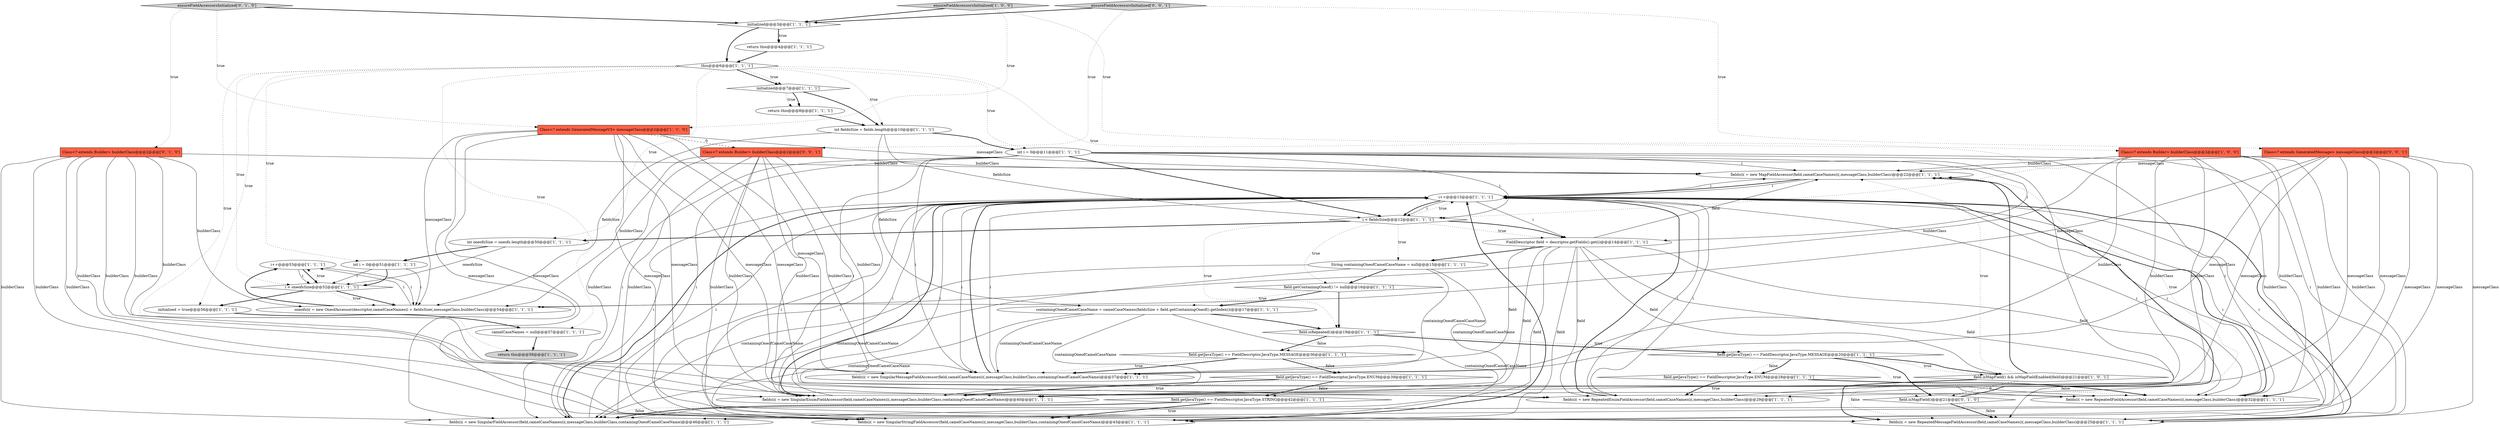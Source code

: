 digraph {
26 [style = filled, label = "i++@@@53@@@['1', '1', '1']", fillcolor = white, shape = ellipse image = "AAA0AAABBB1BBB"];
11 [style = filled, label = "i < oneofsSize@@@52@@@['1', '1', '1']", fillcolor = white, shape = diamond image = "AAA0AAABBB1BBB"];
27 [style = filled, label = "return this@@@8@@@['1', '1', '1']", fillcolor = white, shape = ellipse image = "AAA0AAABBB1BBB"];
35 [style = filled, label = "int oneofsSize = oneofs.length@@@50@@@['1', '1', '1']", fillcolor = white, shape = ellipse image = "AAA0AAABBB1BBB"];
28 [style = filled, label = "camelCaseNames = null@@@57@@@['1', '1', '1']", fillcolor = white, shape = ellipse image = "AAA0AAABBB1BBB"];
41 [style = filled, label = "field.isMapField()@@@21@@@['0', '1', '0']", fillcolor = white, shape = diamond image = "AAA1AAABBB2BBB"];
40 [style = filled, label = "ensureFieldAccessorsInitialized['0', '1', '0']", fillcolor = lightgray, shape = diamond image = "AAA0AAABBB2BBB"];
12 [style = filled, label = "fields(i( = new MapFieldAccessor(field,camelCaseNames(i(,messageClass,builderClass)@@@22@@@['1', '1', '1']", fillcolor = white, shape = ellipse image = "AAA0AAABBB1BBB"];
9 [style = filled, label = "field.getContainingOneof() != null@@@16@@@['1', '1', '1']", fillcolor = white, shape = diamond image = "AAA0AAABBB1BBB"];
16 [style = filled, label = "this@@@6@@@['1', '1', '1']", fillcolor = white, shape = diamond image = "AAA0AAABBB1BBB"];
8 [style = filled, label = "i < fieldsSize@@@12@@@['1', '1', '1']", fillcolor = white, shape = diamond image = "AAA0AAABBB1BBB"];
13 [style = filled, label = "initialized@@@7@@@['1', '1', '1']", fillcolor = white, shape = diamond image = "AAA0AAABBB1BBB"];
19 [style = filled, label = "i++@@@13@@@['1', '1', '1']", fillcolor = white, shape = ellipse image = "AAA0AAABBB1BBB"];
17 [style = filled, label = "Class<? extends Builder> builderClass@@@2@@@['1', '0', '0']", fillcolor = tomato, shape = box image = "AAA0AAABBB1BBB"];
29 [style = filled, label = "fields(i( = new SingularFieldAccessor(field,camelCaseNames(i(,messageClass,builderClass,containingOneofCamelCaseName)@@@46@@@['1', '1', '1']", fillcolor = white, shape = ellipse image = "AAA0AAABBB1BBB"];
21 [style = filled, label = "fields(i( = new SingularEnumFieldAccessor(field,camelCaseNames(i(,messageClass,builderClass,containingOneofCamelCaseName)@@@40@@@['1', '1', '1']", fillcolor = white, shape = ellipse image = "AAA0AAABBB1BBB"];
25 [style = filled, label = "field.getJavaType() == FieldDescriptor.JavaType.STRING@@@42@@@['1', '1', '1']", fillcolor = white, shape = diamond image = "AAA0AAABBB1BBB"];
44 [style = filled, label = "ensureFieldAccessorsInitialized['0', '0', '1']", fillcolor = lightgray, shape = diamond image = "AAA0AAABBB3BBB"];
4 [style = filled, label = "String containingOneofCamelCaseName = null@@@15@@@['1', '1', '1']", fillcolor = white, shape = ellipse image = "AAA0AAABBB1BBB"];
22 [style = filled, label = "initialized@@@3@@@['1', '1', '1']", fillcolor = white, shape = diamond image = "AAA0AAABBB1BBB"];
34 [style = filled, label = "field.isRepeated()@@@19@@@['1', '1', '1']", fillcolor = white, shape = diamond image = "AAA0AAABBB1BBB"];
42 [style = filled, label = "Class<? extends GeneratedMessage> messageClass@@@2@@@['0', '0', '1']", fillcolor = tomato, shape = box image = "AAA0AAABBB3BBB"];
43 [style = filled, label = "Class<? extends Builder> builderClass@@@2@@@['0', '0', '1']", fillcolor = tomato, shape = box image = "AAA0AAABBB3BBB"];
30 [style = filled, label = "Class<? extends GeneratedMessageV3> messageClass@@@2@@@['1', '1', '0']", fillcolor = tomato, shape = box image = "AAA0AAABBB1BBB"];
38 [style = filled, label = "field.getJavaType() == FieldDescriptor.JavaType.ENUM@@@39@@@['1', '1', '1']", fillcolor = white, shape = diamond image = "AAA0AAABBB1BBB"];
18 [style = filled, label = "oneofs(i( = new OneofAccessor(descriptor,camelCaseNames(i + fieldsSize(,messageClass,builderClass)@@@54@@@['1', '1', '1']", fillcolor = white, shape = ellipse image = "AAA0AAABBB1BBB"];
23 [style = filled, label = "field.getJavaType() == FieldDescriptor.JavaType.MESSAGE@@@36@@@['1', '1', '1']", fillcolor = white, shape = diamond image = "AAA0AAABBB1BBB"];
6 [style = filled, label = "int i = 0@@@11@@@['1', '1', '1']", fillcolor = white, shape = ellipse image = "AAA0AAABBB1BBB"];
5 [style = filled, label = "initialized = true@@@56@@@['1', '1', '1']", fillcolor = white, shape = ellipse image = "AAA0AAABBB1BBB"];
32 [style = filled, label = "field.getJavaType() == FieldDescriptor.JavaType.ENUM@@@28@@@['1', '1', '1']", fillcolor = white, shape = diamond image = "AAA0AAABBB1BBB"];
15 [style = filled, label = "field.getJavaType() == FieldDescriptor.JavaType.MESSAGE@@@20@@@['1', '1', '1']", fillcolor = white, shape = diamond image = "AAA0AAABBB1BBB"];
1 [style = filled, label = "fields(i( = new RepeatedMessageFieldAccessor(field,camelCaseNames(i(,messageClass,builderClass)@@@25@@@['1', '1', '1']", fillcolor = white, shape = ellipse image = "AAA0AAABBB1BBB"];
20 [style = filled, label = "FieldDescriptor field = descriptor.getFields().get(i)@@@14@@@['1', '1', '1']", fillcolor = white, shape = ellipse image = "AAA0AAABBB1BBB"];
33 [style = filled, label = "containingOneofCamelCaseName = camelCaseNames(fieldsSize + field.getContainingOneof().getIndex()(@@@17@@@['1', '1', '1']", fillcolor = white, shape = ellipse image = "AAA0AAABBB1BBB"];
37 [style = filled, label = "fields(i( = new SingularStringFieldAccessor(field,camelCaseNames(i(,messageClass,builderClass,containingOneofCamelCaseName)@@@43@@@['1', '1', '1']", fillcolor = white, shape = ellipse image = "AAA0AAABBB1BBB"];
0 [style = filled, label = "int i = 0@@@51@@@['1', '1', '1']", fillcolor = white, shape = ellipse image = "AAA0AAABBB1BBB"];
14 [style = filled, label = "fields(i( = new SingularMessageFieldAccessor(field,camelCaseNames(i(,messageClass,builderClass,containingOneofCamelCaseName)@@@37@@@['1', '1', '1']", fillcolor = white, shape = ellipse image = "AAA0AAABBB1BBB"];
36 [style = filled, label = "return this@@@4@@@['1', '1', '1']", fillcolor = white, shape = ellipse image = "AAA0AAABBB1BBB"];
10 [style = filled, label = "fields(i( = new RepeatedEnumFieldAccessor(field,camelCaseNames(i(,messageClass,builderClass)@@@29@@@['1', '1', '1']", fillcolor = white, shape = ellipse image = "AAA0AAABBB1BBB"];
24 [style = filled, label = "fields(i( = new RepeatedFieldAccessor(field,camelCaseNames(i(,messageClass,builderClass)@@@32@@@['1', '1', '1']", fillcolor = white, shape = ellipse image = "AAA0AAABBB1BBB"];
31 [style = filled, label = "return this@@@58@@@['1', '1', '1']", fillcolor = lightgray, shape = ellipse image = "AAA0AAABBB1BBB"];
7 [style = filled, label = "field.isMapField() && isMapFieldEnabled(field)@@@21@@@['1', '0', '1']", fillcolor = white, shape = diamond image = "AAA0AAABBB1BBB"];
3 [style = filled, label = "int fieldsSize = fields.length@@@10@@@['1', '1', '1']", fillcolor = white, shape = ellipse image = "AAA0AAABBB1BBB"];
39 [style = filled, label = "Class<? extends Builder> builderClass@@@2@@@['0', '1', '0']", fillcolor = tomato, shape = box image = "AAA0AAABBB2BBB"];
2 [style = filled, label = "ensureFieldAccessorsInitialized['1', '0', '0']", fillcolor = lightgray, shape = diamond image = "AAA0AAABBB1BBB"];
24->19 [style = solid, label="i"];
37->19 [style = solid, label="i"];
39->24 [style = solid, label="builderClass"];
29->19 [style = bold, label=""];
20->37 [style = solid, label="field"];
30->43 [style = dashed, label="0"];
3->8 [style = solid, label="fieldsSize"];
42->12 [style = solid, label="messageClass"];
44->43 [style = dotted, label="true"];
39->37 [style = solid, label="builderClass"];
8->35 [style = bold, label=""];
19->8 [style = bold, label=""];
34->23 [style = bold, label=""];
33->34 [style = bold, label=""];
6->10 [style = solid, label="i"];
8->9 [style = dotted, label="true"];
14->19 [style = bold, label=""];
6->8 [style = solid, label="i"];
16->13 [style = bold, label=""];
43->29 [style = solid, label="builderClass"];
6->21 [style = solid, label="i"];
6->8 [style = bold, label=""];
8->19 [style = dotted, label="true"];
16->6 [style = dotted, label="true"];
3->6 [style = bold, label=""];
1->19 [style = solid, label="i"];
25->29 [style = dotted, label="false"];
35->0 [style = bold, label=""];
37->19 [style = bold, label=""];
17->1 [style = solid, label="builderClass"];
19->29 [style = solid, label="i"];
3->33 [style = solid, label="fieldsSize"];
6->14 [style = solid, label="i"];
43->24 [style = solid, label="builderClass"];
16->0 [style = dotted, label="true"];
32->10 [style = dotted, label="true"];
4->9 [style = bold, label=""];
19->20 [style = solid, label="i"];
32->24 [style = dotted, label="false"];
23->38 [style = bold, label=""];
39->1 [style = solid, label="builderClass"];
39->12 [style = solid, label="builderClass"];
19->24 [style = solid, label="i"];
15->41 [style = dotted, label="true"];
15->7 [style = dotted, label="true"];
7->1 [style = bold, label=""];
5->28 [style = bold, label=""];
25->37 [style = bold, label=""];
43->14 [style = solid, label="builderClass"];
8->20 [style = bold, label=""];
9->34 [style = bold, label=""];
16->3 [style = dotted, label="true"];
6->20 [style = solid, label="i"];
41->1 [style = bold, label=""];
17->37 [style = solid, label="builderClass"];
38->25 [style = bold, label=""];
41->1 [style = dotted, label="false"];
36->16 [style = bold, label=""];
16->35 [style = dotted, label="true"];
44->42 [style = dotted, label="true"];
43->18 [style = solid, label="builderClass"];
34->15 [style = bold, label=""];
26->11 [style = solid, label="i"];
20->12 [style = solid, label="field"];
7->1 [style = dotted, label="false"];
23->38 [style = dotted, label="false"];
39->29 [style = solid, label="builderClass"];
42->37 [style = solid, label="messageClass"];
20->4 [style = bold, label=""];
8->34 [style = dotted, label="true"];
14->19 [style = solid, label="i"];
11->18 [style = bold, label=""];
20->1 [style = solid, label="field"];
43->12 [style = solid, label="builderClass"];
8->20 [style = dotted, label="true"];
15->7 [style = bold, label=""];
35->11 [style = solid, label="oneofsSize"];
0->11 [style = bold, label=""];
15->32 [style = dotted, label="false"];
42->21 [style = solid, label="messageClass"];
13->27 [style = bold, label=""];
7->12 [style = bold, label=""];
30->10 [style = solid, label="messageClass"];
22->36 [style = dotted, label="true"];
32->10 [style = bold, label=""];
22->36 [style = bold, label=""];
15->41 [style = bold, label=""];
43->21 [style = solid, label="builderClass"];
12->19 [style = bold, label=""];
20->29 [style = solid, label="field"];
38->25 [style = dotted, label="false"];
10->19 [style = solid, label="i"];
39->10 [style = solid, label="builderClass"];
13->27 [style = dotted, label="true"];
19->12 [style = solid, label="i"];
30->1 [style = solid, label="messageClass"];
25->37 [style = dotted, label="true"];
15->32 [style = bold, label=""];
16->5 [style = dotted, label="true"];
42->29 [style = solid, label="messageClass"];
30->12 [style = solid, label="messageClass"];
17->14 [style = solid, label="builderClass"];
40->30 [style = dotted, label="true"];
26->18 [style = solid, label="i"];
4->21 [style = solid, label="containingOneofCamelCaseName"];
38->21 [style = dotted, label="true"];
20->14 [style = solid, label="field"];
42->14 [style = solid, label="messageClass"];
42->18 [style = solid, label="messageClass"];
33->14 [style = solid, label="containingOneofCamelCaseName"];
6->37 [style = solid, label="i"];
0->18 [style = solid, label="i"];
43->37 [style = solid, label="builderClass"];
17->24 [style = solid, label="builderClass"];
6->29 [style = solid, label="i"];
19->1 [style = solid, label="i"];
6->12 [style = solid, label="i"];
4->29 [style = solid, label="containingOneofCamelCaseName"];
22->16 [style = bold, label=""];
29->19 [style = solid, label="i"];
2->30 [style = dotted, label="true"];
17->12 [style = solid, label="builderClass"];
23->14 [style = dotted, label="true"];
33->21 [style = solid, label="containingOneofCamelCaseName"];
30->24 [style = solid, label="messageClass"];
18->26 [style = bold, label=""];
30->37 [style = solid, label="messageClass"];
38->21 [style = bold, label=""];
6->1 [style = solid, label="i"];
0->11 [style = solid, label="i"];
21->19 [style = bold, label=""];
42->1 [style = solid, label="messageClass"];
26->11 [style = bold, label=""];
7->41 [style = dashed, label="0"];
17->21 [style = solid, label="builderClass"];
20->7 [style = solid, label="field"];
16->11 [style = dotted, label="true"];
13->3 [style = bold, label=""];
23->14 [style = bold, label=""];
17->29 [style = solid, label="builderClass"];
16->8 [style = dotted, label="true"];
24->19 [style = bold, label=""];
42->10 [style = solid, label="messageClass"];
21->19 [style = solid, label="i"];
33->37 [style = solid, label="containingOneofCamelCaseName"];
20->21 [style = solid, label="field"];
33->29 [style = solid, label="containingOneofCamelCaseName"];
20->10 [style = solid, label="field"];
34->23 [style = dotted, label="false"];
9->33 [style = dotted, label="true"];
39->18 [style = solid, label="builderClass"];
11->5 [style = bold, label=""];
20->24 [style = solid, label="field"];
4->14 [style = solid, label="containingOneofCamelCaseName"];
12->19 [style = solid, label="i"];
28->31 [style = bold, label=""];
16->28 [style = dotted, label="true"];
2->17 [style = dotted, label="true"];
6->24 [style = solid, label="i"];
19->8 [style = solid, label="i"];
4->37 [style = solid, label="containingOneofCamelCaseName"];
25->29 [style = bold, label=""];
3->18 [style = solid, label="fieldsSize"];
43->10 [style = solid, label="builderClass"];
43->1 [style = solid, label="builderClass"];
27->3 [style = bold, label=""];
30->14 [style = solid, label="messageClass"];
40->22 [style = bold, label=""];
7->12 [style = dotted, label="true"];
39->21 [style = solid, label="builderClass"];
39->14 [style = solid, label="builderClass"];
30->18 [style = solid, label="messageClass"];
16->13 [style = dotted, label="true"];
30->21 [style = solid, label="messageClass"];
41->12 [style = bold, label=""];
18->26 [style = solid, label="i"];
10->19 [style = bold, label=""];
30->29 [style = solid, label="messageClass"];
9->33 [style = bold, label=""];
19->37 [style = solid, label="i"];
19->10 [style = solid, label="i"];
2->22 [style = bold, label=""];
11->18 [style = dotted, label="true"];
1->19 [style = bold, label=""];
19->14 [style = solid, label="i"];
34->15 [style = dotted, label="true"];
11->26 [style = dotted, label="true"];
41->12 [style = dotted, label="true"];
40->39 [style = dotted, label="true"];
42->24 [style = solid, label="messageClass"];
17->18 [style = solid, label="builderClass"];
19->21 [style = solid, label="i"];
8->4 [style = dotted, label="true"];
44->22 [style = bold, label=""];
16->31 [style = dotted, label="true"];
32->24 [style = bold, label=""];
17->10 [style = solid, label="builderClass"];
}
